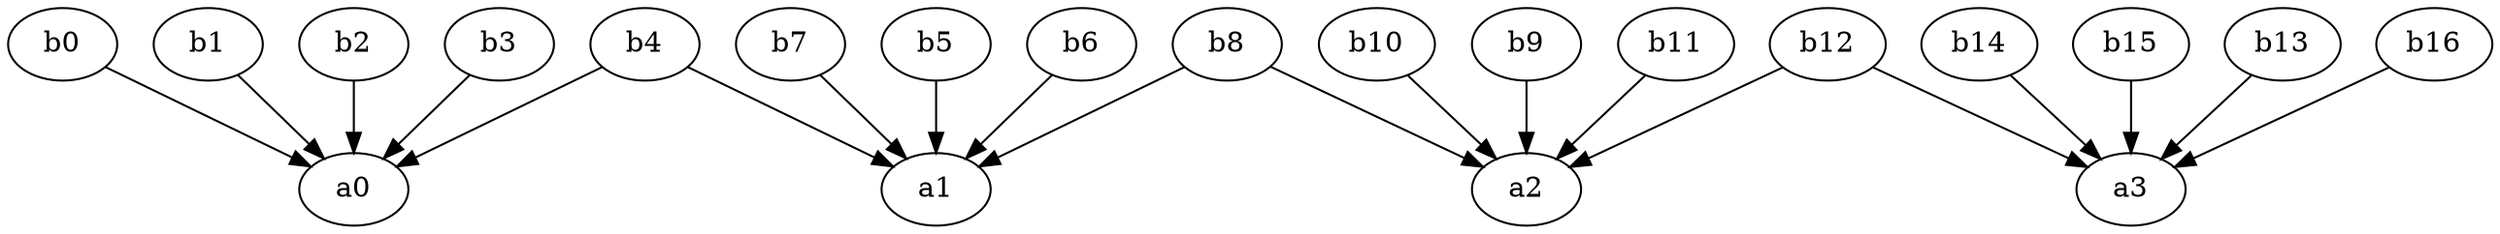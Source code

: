 digraph g_1_00_scr_0001 /* seed: 19106 64579 61507 */ {
b7 -> a1;
b4 -> a1;
b4 -> a0;
b14 -> a3;
b0 -> a0;
b12 -> a2;
b12 -> a3;
b1 -> a0;
b2 -> a0;
b15 -> a3;
b5 -> a1;
b13 -> a3;
b3 -> a0;
b16 -> a3;
b6 -> a1;
b8 -> a2;
b8 -> a1;
b10 -> a2;
b9 -> a2;
b11 -> a2;
}
